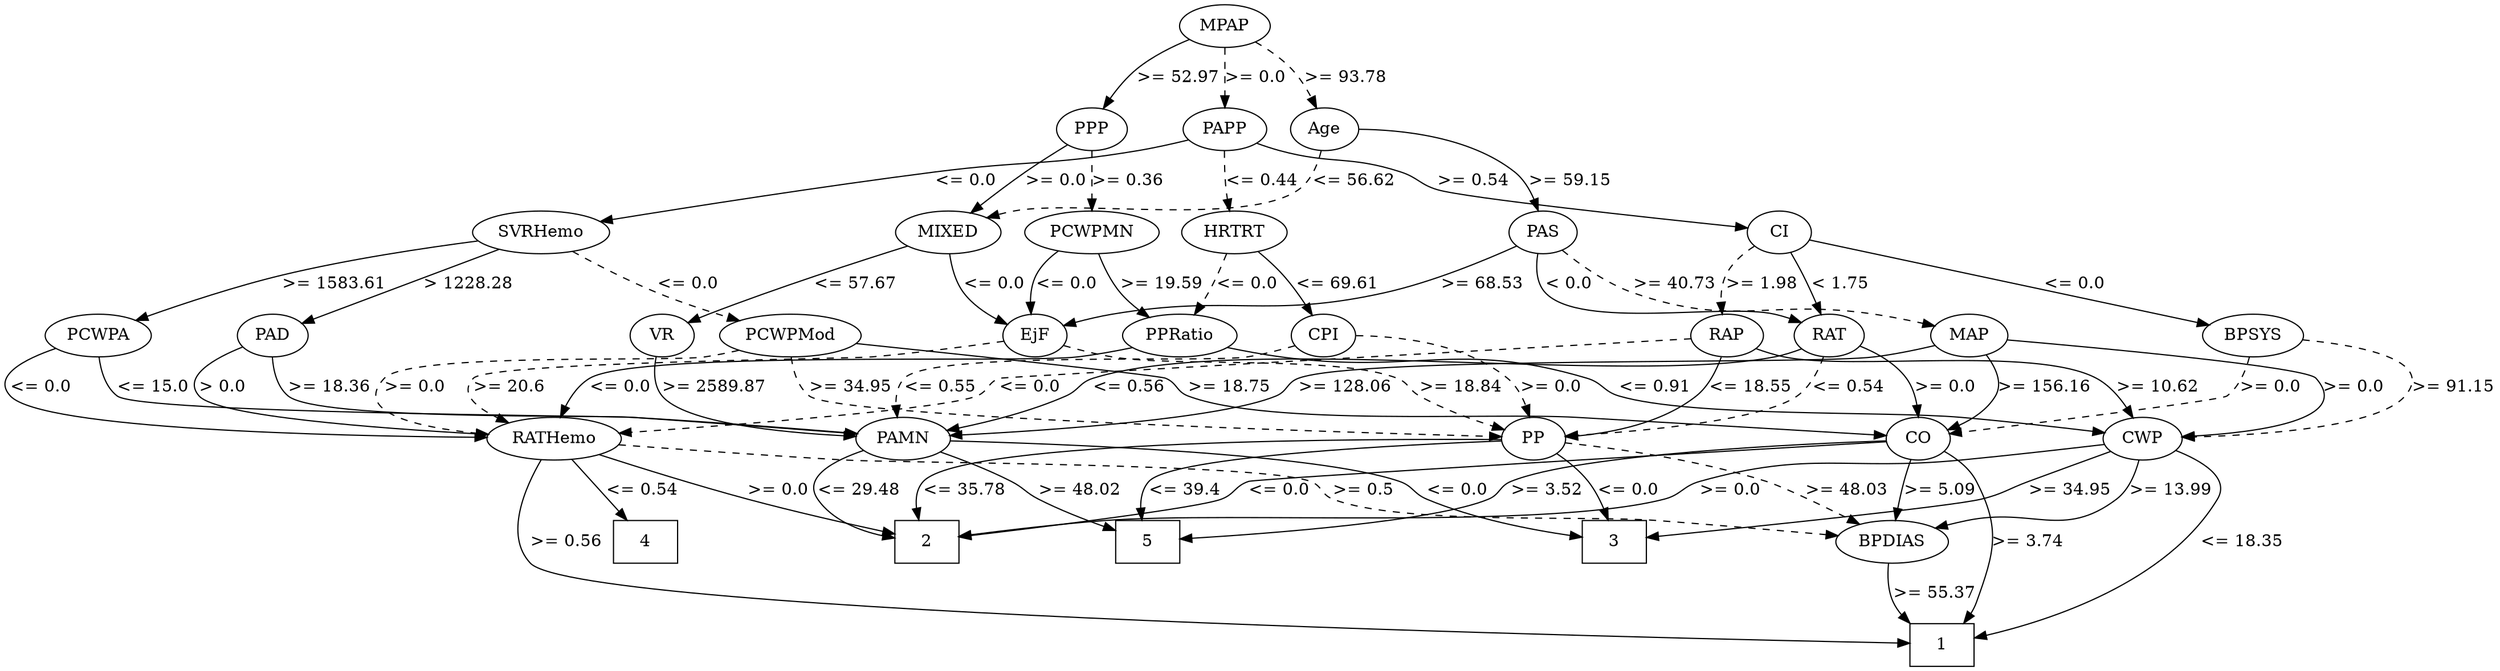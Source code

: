 strict digraph G {
	graph [bb="0,0,1686.5,558"];
	node [label="\N"];
	1	[height=0.5,
		pos="1313.5,18",
		shape=box,
		width=0.75];
	2	[height=0.5,
		pos="621.49,105",
		shape=box,
		width=0.75];
	3	[height=0.5,
		pos="1090.5,105",
		shape=box,
		width=0.75];
	4	[height=0.5,
		pos="446.49,105",
		shape=box,
		width=0.75];
	5	[height=0.5,
		pos="771.49,105",
		shape=box,
		width=0.75];
	RAP	[height=0.5,
		pos="1170.5,279",
		width=0.77778];
	CWP	[height=0.5,
		pos="1455.5,192",
		width=0.84854];
	RAP -> CWP	[label=">= 10.62",
		lp="1459.5,235.5",
		op=">=",
		param=10.62,
		pos="e,1447.7,209.47 1191.9,267.18 1197.5,264.77 1203.6,262.49 1209.5,261 1254.5,249.58 1376.9,265.39 1417.5,243 1427.8,237.34 1436.1,\
227.6 1442.4,218.22",
		style=solid];
	RATHemo	[height=0.5,
		pos="358.49,192",
		width=1.375];
	RAP -> RATHemo	[label="<= 0.0",
		lp="697.49,235.5",
		op="<=",
		param=0.0,
		pos="e,406.09,197.1 1142.6,275.96 1098.6,272.75 1010.4,266.33 935.49,261 878.39,256.93 731.89,263.66 678.49,243 668.46,239.12 669.44,\
232.11 659.49,228 637.58,218.94 497.24,205.28 416.15,198",
		style=dashed];
	PP	[height=0.5,
		pos="1041.5,192",
		width=0.75];
	RAP -> PP	[label="<= 18.55",
		lp="1184.5,235.5",
		op="<=",
		param=18.55,
		pos="e,1068.3,195.62 1166.8,261.05 1163.7,250.23 1158.1,236.66 1148.5,228 1129.2,210.47 1100.9,201.71 1078.2,197.33",
		style=solid];
	CWP -> 1	[label="<= 18.35",
		lp="1513.5,105",
		op="<=",
		param=18.35,
		pos="e,1340.8,27.396 1477.8,179.54 1492.8,170.15 1508.6,155.99 1500.5,141 1468.7,82.376 1395.2,47.456 1350.4,30.852",
		style=solid];
	CWP -> 2	[label=">= 0.0",
		lp="1167.5,148.5",
		op=">=",
		param=0.0,
		pos="e,648.58,110.83 1426.2,186.43 1402.1,182.77 1367.2,177.66 1336.5,174 1253.1,164.06 1229.3,178.64 1148.5,156 1133.8,151.87 1132.3,\
144.77 1117.5,141 1035.1,120.07 820.07,131.28 735.49,123 709.71,120.48 680.84,116.16 658.6,112.5",
		style=solid];
	CWP -> 3	[label=">= 34.95",
		lp="1399.5,148.5",
		op=">=",
		param=34.95,
		pos="e,1117.7,109.69 1432,180.39 1402.8,167.31 1354.4,146.19 1335.5,141 1325.6,138.28 1193.7,120.09 1127.7,111.06",
		style=solid];
	BPDIAS	[height=0.5,
		pos="1269.5,105",
		width=1.1735];
	CWP -> BPDIAS	[label=">= 13.99",
		lp="1470.5,148.5",
		op=">=",
		param=13.99,
		pos="e,1301.9,116.61 1452.4,174.04 1449.4,162.93 1443.8,149.03 1433.5,141 1395.1,111.14 1372.9,134.09 1325.5,123 1321,121.96 1316.4,120.75 \
1311.8,119.48",
		style=solid];
	RATHemo -> 1	[label=">= 0.56",
		lp="387.99,105",
		op=">=",
		param=0.56,
		pos="e,1286.3,18.876 353.63,173.89 348.2,150.73 342.9,109.7 365.49,87 430.75,21.461 1108.8,18.562 1276.2,18.853",
		style=solid];
	RATHemo -> 2	[label=">= 0.0",
		lp="522.49,148.5",
		op=">=",
		param=0.0,
		pos="e,594.21,113.73 392.34,178.86 421.64,168.46 465.2,153.27 503.49,141 530.44,132.36 561.08,123.3 584.38,116.56",
		style=solid];
	RATHemo -> 4	[label="<= 0.54",
		lp="430.99,148.5",
		op="<=",
		param=0.54,
		pos="e,428.81,123.08 375.05,175.01 388.11,162.4 406.53,144.6 421.4,130.23",
		style=solid];
	RATHemo -> BPDIAS	[label=">= 0.5",
		lp="916.49,148.5",
		op=">=",
		param=0.5,
		pos="e,1229.8,111.15 406.2,186.8 448.55,183.15 512.11,177.85 567.49,174 636.55,169.19 813.78,180.58 878.49,156 888.55,152.18 887.48,144.92 \
897.49,141 945.02,122.38 1075.7,128.01 1126.5,123 1157.5,119.94 1192.2,115.83 1219.6,112.42",
		style=dashed];
	PP -> 2	[label="<= 35.78",
		lp="644.49,148.5",
		op="<=",
		param=35.78,
		pos="e,614.72,123.4 1014.5,190.84 925.45,190.02 645.32,185.14 618.49,156 612.94,149.97 611.89,141.61 612.77,133.45",
		style=solid];
	PP -> 3	[label="<= 0.0",
		lp="1094.5,148.5",
		op="<=",
		param=0.0,
		pos="e,1084.1,123.17 1054.4,175.89 1059.2,169.93 1064.4,162.86 1068.5,156 1072.9,148.66 1076.9,140.3 1080.2,132.55",
		style=solid];
	PP -> 5	[label="<= 39.4",
		lp="794.99,148.5",
		op="<=",
		param=39.4,
		pos="e,766.67,123.34 1014.4,191.72 952.63,192.73 804.16,191.33 772.49,156 767.03,149.91 765.46,141.53 765.65,133.37",
		style=solid];
	PP -> BPDIAS	[label=">= 48.03",
		lp="1243.5,148.5",
		op=">=",
		param=48.03,
		pos="e,1249.7,121.14 1067.9,187.52 1098.3,182.9 1149.5,173.23 1190.5,156 1208.3,148.51 1226.7,137.15 1241.2,127.15",
		style=dashed];
	PAS	[height=0.5,
		pos="1046.5,366",
		width=0.75];
	MAP	[height=0.5,
		pos="1348.5,279",
		width=0.84854];
	PAS -> MAP	[label=">= 40.73",
		lp="1141.5,322.5",
		op=">=",
		param=40.73,
		pos="e,1321.7,287.84 1061.3,350.71 1074.4,338.97 1094.6,323.02 1115.5,315 1185.2,288.2 1209,310.35 1282.5,297 1292.1,295.26 1302.3,292.88 \
1311.8,290.46",
		style=dashed];
	RAT	[height=0.5,
		pos="1245.5,279",
		width=0.76389];
	PAS -> RAT	[label="< 0.0",
		lp="1065.5,322.5",
		op="<",
		param=0.0,
		pos="e,1224.6,290.71 1042.9,347.95 1041.7,337.1 1042.3,323.52 1050.5,315 1074.9,289.75 1173.6,306.28 1207.5,297 1210.1,296.29 1212.7,\
295.43 1215.3,294.47",
		style=solid];
	EjF	[height=0.5,
		pos="702.49,279",
		width=0.75];
	PAS -> EjF	[label=">= 68.53",
		lp="1005.5,322.5",
		op=">=",
		param=68.53,
		pos="e,725.08,288.92 1027,353.26 1006.3,341.44 972.28,323.73 940.49,315 859.56,292.76 834.56,314.63 752.49,297 746.64,295.74 740.51,294.02 \
734.64,292.15",
		style=solid];
	MAP -> CWP	[label=">= 0.0",
		lp="1593.5,235.5",
		op=">=",
		param=0.0,
		pos="e,1485.7,195.7 1378.2,274.33 1437.1,266.91 1563.3,250.24 1569.5,243 1593,215.52 1537.1,202.61 1495.6,196.96",
		style=solid];
	PAMN	[height=0.5,
		pos="613.49,192",
		width=1.0139];
	MAP -> PAMN	[label=">= 128.06",
		lp="911.49,235.5",
		op=">=",
		param=128.06,
		pos="e,650.27,192.24 1322.1,269.86 1310.1,266.52 1295.7,262.98 1282.5,261 1194.5,247.83 965.87,274.06 882.49,243 872.41,239.24 873.39,\
232.23 863.49,228 796.94,199.57 712.23,193.26 660.48,192.35",
		style=solid];
	CO	[height=0.5,
		pos="1300.5,192",
		width=0.75];
	MAP -> CO	[label=">= 156.16",
		lp="1384.5,235.5",
		op=">=",
		param=156.16,
		pos="e,1323.2,202.1 1354.2,261.31 1356.7,251.12 1357.9,238.15 1352.5,228 1347.9,219.39 1340.2,212.52 1332,207.23",
		style=solid];
	RAT -> PP	[label="<= 0.54",
		lp="1251,235.5",
		op="<=",
		param=0.54,
		pos="e,1068.6,192.1 1239.2,261.05 1234.2,249.95 1226.1,236.05 1214.5,228 1174.2,199.97 1116.6,193.32 1079.1,192.26",
		style=dashed];
	RAT -> PAMN	[label="<= 0.56",
		lp="765.99,235.5",
		op="<=",
		param=0.56,
		pos="e,645.24,201.02 1224.7,266.99 1219.2,264.58 1213.3,262.35 1207.5,261 1107,237.5 841.82,274.32 743.49,243 731.87,239.3 731.5,233.28 \
720.49,228 699.69,218.03 675.32,209.81 655.09,203.85",
		style=solid];
	RAT -> CO	[label=">= 0.0",
		lp="1315.5,235.5",
		op=">=",
		param=0.0,
		pos="e,1300.4,210.31 1266.3,266.95 1275.4,261.05 1285.4,252.93 1291.5,243 1295.6,236.28 1297.9,228.15 1299.2,220.43",
		style=solid];
	EjF -> RATHemo	[label=">= 20.6",
		lp="344.99,235.5",
		op=">=",
		param=20.6,
		pos="e,336.16,208.21 676.96,272.85 657.03,269.01 628.61,263.95 603.49,261 572.42,257.35 343.9,265.82 322.49,243 314.53,234.5 319.85,224.19 \
328.6,215.14",
		style=dashed];
	EjF -> PP	[label=">= 18.84",
		lp="989.49,235.5",
		op=">=",
		param=18.84,
		pos="e,1018.6,201.55 725.08,269.07 733.55,266.05 743.35,262.96 752.49,261 836.31,243.08 864.93,274.86 944.49,243 954.48,239 954.29,233.58 \
963.49,228 977.83,219.31 994.7,211.47 1009.1,205.43",
		style=dashed];
	PAD	[height=0.5,
		pos="185.49,279",
		width=0.79437];
	PAD -> RATHemo	[label="> 0.0",
		lp="148.49,235.5",
		op=">",
		param=0.0,
		pos="e,309.12,193.48 162.44,268.05 143.16,258.36 120.7,242.93 133.49,228 154.43,203.56 239.76,196.05 299.1,193.82",
		style=solid];
	PAD -> PAMN	[label=">= 18.36",
		lp="226.49,235.5",
		op=">=",
		param=18.36,
		pos="e,577.91,196.1 185.93,260.94 187.18,249.79 190.78,235.88 200.49,228 219.2,212.83 392.5,212.04 416.49,210 468.3,205.61 527.77,200.46 \
567.69,196.99",
		style=solid];
	PAMN -> 2	[label="<= 29.48",
		lp="573.49,148.5",
		op="<=",
		param=29.48,
		pos="e,594.41,111.2 582.99,181.75 560.6,173.25 535.96,159.22 547.49,141 555.83,127.83 570.61,119.52 584.78,114.32",
		style=solid];
	PAMN -> 3	[label="<= 0.0",
		lp="981.49,148.5",
		op="<=",
		param=0.0,
		pos="e,1063.4,110.85 649.6,189.25 722.94,185.35 886.82,174.78 939.49,156 950.99,151.9 951.36,146 962.49,141 991.9,127.78 1027.4,118.56 \
1053.5,112.91",
		style=solid];
	PAMN -> 5	[label=">= 48.02",
		lp="723.49,148.5",
		op=">=",
		param=48.02,
		pos="e,744.33,117.77 636.85,178.01 648.29,171.55 662.21,163.52 674.49,156 684.9,149.63 686.84,146.96 697.49,141 709.44,134.32 722.86,\
127.72 734.96,122.08",
		style=solid];
	BPDIAS -> 1	[label=">= 55.37",
		lp="1307.5,61.5",
		op=">=",
		param=55.37,
		pos="e,1294.6,36.168 1271.5,86.569 1273.1,76.592 1276.1,64.092 1281.5,54 1283.4,50.5 1285.6,47.08 1288.1,43.832",
		style=solid];
	PCWPMod	[height=0.5,
		pos="542.49,279",
		width=1.4444];
	PCWPMod -> RATHemo	[label=">= 0.0",
		lp="280.49,235.5",
		op=">=",
		param=0.0,
		pos="e,314.48,200.42 505.01,266.35 497.29,264.29 489.18,262.37 481.49,261 457.35,256.69 278.11,261.04 261.49,243 243.77,223.77 273.37,\
210.74 304.41,202.81",
		style=dashed];
	PCWPMod -> PP	[label=">= 34.95",
		lp="578.49,235.5",
		op=">=",
		param=34.95,
		pos="e,1014.6,194.03 541.07,260.59 541.2,249.57 543.46,235.96 552.49,228 569.41,213.09 893.4,198.88 1004.5,194.43",
		style=dashed];
	PCWPMod -> CO	[label=">= 18.75",
		lp="833.49,235.5",
		op=">=",
		param=18.75,
		pos="e,1273.7,195.12 589.96,271.4 660.81,261.53 786.22,243.97 788.49,243 798.38,238.76 797.45,231.86 807.49,228 863.61,206.4 1017.5,214.29 \
1077.5,210 1143.1,205.31 1219.5,199.38 1263.7,195.91",
		style=solid];
	CO -> 1	[label=">= 3.74",
		lp="1366,105",
		op=">=",
		param=3.74,
		pos="e,1325.6,36.026 1317.5,177.84 1323.8,171.92 1330.2,164.38 1333.5,156 1350.2,113.87 1345.1,97.815 1333.5,54 1332.7,50.986 1331.6,\
47.96 1330.2,45.019",
		style=solid];
	CO -> 2	[label="<= 0.0",
		lp="859.49,148.5",
		op="<=",
		param=0.0,
		pos="e,648.84,110.26 1273.7,188.96 1231.9,185.76 1148.3,179.39 1077.5,174 1024.8,169.99 890.52,172.96 840.49,156 828.94,152.08 828.84,\
145.5 817.49,141 803,135.25 711.53,120.22 658.83,111.84",
		style=solid];
	CO -> 5	[label=">= 3.52",
		lp="1042,148.5",
		op=">=",
		param=3.52,
		pos="e,798.82,105.74 1273.5,189.49 1212.3,185.77 1065.1,175.06 1019.5,156 1009.6,151.85 1010.4,145.29 1000.5,141 937.19,113.49 855.84,\
107.13 809.09,105.93",
		style=solid];
	CO -> BPDIAS	[label=">= 5.09",
		lp="1309,148.5",
		op=">=",
		param=5.09,
		pos="e,1275.7,123.05 1294.4,174.21 1290.1,162.41 1284.2,146.38 1279.3,132.82",
		style=solid];
	PCWPA	[height=0.5,
		pos="64.494,279",
		width=1.1555];
	PCWPA -> RATHemo	[label="<= 0.0",
		lp="23.494,235.5",
		op="<=",
		param=0.0,
		pos="e,309.08,194.28 33.846,266.56 12.882,257.07 -8.8886,242.77 4.4944,228 23.848,206.64 203.25,197.82 298.97,194.61",
		style=solid];
	PCWPA -> PAMN	[label="<= 15.0",
		lp="103.99,235.5",
		op="<=",
		param=15.0,
		pos="e,577.93,196.42 65.572,260.79 67.257,249.57 71.409,235.64 81.494,228 111.21,205.49 379.31,212.6 416.49,210 468.36,206.37 527.82,\
201.08 567.72,197.37",
		style=solid];
	PCWPMN	[height=0.5,
		pos="750.49,366",
		width=1.3902];
	PCWPMN -> EjF	[label="<= 0.0",
		lp="722.49,322.5",
		op="<=",
		param=0.0,
		pos="e,699.23,297.12 723.11,350.91 715.37,345.48 707.87,338.5 703.49,330 699.94,323.1 698.75,314.92 698.7,307.2",
		style=solid];
	PPRatio	[height=0.5,
		pos="801.49,279",
		width=1.1013];
	PCWPMN -> PPRatio	[label=">= 19.59",
		lp="790.49,322.5",
		op=">=",
		param=19.59,
		pos="e,782.11,294.72 752.93,347.88 754.92,337.77 758.44,325.03 764.49,315 767.28,310.39 770.83,305.99 774.64,301.96",
		style=solid];
	PPRatio -> CWP	[label="<= 0.91",
		lp="1122,235.5",
		op="<=",
		param=0.91,
		pos="e,1426.2,197.73 833.42,268.06 843.01,265.39 853.61,262.77 863.49,261 954.84,244.66 982.55,269.45 1071.5,243 1085,238.98 1085.9,231.95 \
1099.5,228 1200.9,198.42 1231.5,221.48 1336.5,210 1363.1,207.09 1393,202.83 1416.1,199.3",
		style=solid];
	PPRatio -> RATHemo	[label="<= 0.0",
		lp="421.49,235.5",
		op="<=",
		param=0.0,
		pos="e,368.44,210.15 769.73,268.03 759.82,265.3 748.79,262.65 738.49,261 664.66,249.19 469.78,275.61 402.49,243 391.23,237.54 381.62,\
227.75 374.28,218.28",
		style=solid];
	CI	[height=0.5,
		pos="1211.5,366",
		width=0.75];
	CI -> RAP	[label=">= 1.98",
		lp="1199,322.5",
		op=">=",
		param=1.98,
		pos="e,1169.8,297.45 1194,351.8 1187.4,345.88 1180.6,338.35 1176.5,330 1173.2,323.16 1171.4,315.19 1170.5,307.66",
		style=dashed];
	CI -> RAT	[label="< 1.75",
		lp="1249,322.5",
		op="<",
		param=1.75,
		pos="e,1238.8,296.76 1218.2,348.21 1223,336.22 1229.6,319.85 1235,306.16",
		style=solid];
	BPSYS	[height=0.5,
		pos="1530.5,279",
		width=1.0471];
	CI -> BPSYS	[label="<= 0.0",
		lp="1408.5,322.5",
		op="<=",
		param=0.0,
		pos="e,1498.1,288.64 1236.3,358.4 1290.6,343.93 1420.6,309.27 1488.2,291.28",
		style=solid];
	BPSYS -> CWP	[label=">= 91.15",
		lp="1660.5,235.5",
		op=">=",
		param=91.15,
		pos="e,1486.1,194.59 1566.1,273.1 1602.5,266.63 1651,252.99 1630.5,228 1613.8,207.67 1542.4,198.92 1496.1,195.32",
		style=dashed];
	BPSYS -> CO	[label=">= 0.0",
		lp="1538.5,235.5",
		op=">=",
		param=0.0,
		pos="e,1326.6,196.72 1527.4,261.05 1524.4,249.94 1518.8,236.04 1508.5,228 1501.8,222.76 1394.6,206.59 1336.8,198.19",
		style=dashed];
	SVRHemo	[height=0.5,
		pos="270.49,366",
		width=1.3902];
	SVRHemo -> PAD	[label="> 1228.28",
		lp="261.99,322.5",
		op=">",
		param=1228.28,
		pos="e,200.13,294.64 254.11,348.61 240.8,335.3 221.91,316.41 207.32,301.82",
		style=solid];
	SVRHemo -> PCWPMod	[label="<= 0.0",
		lp="442.49,322.5",
		op="<=",
		param=0.0,
		pos="e,505,291.72 306.9,353.62 355.55,338.42 441.84,311.45 495.4,294.72",
		style=dashed];
	SVRHemo -> PCWPA	[label=">= 1583.61",
		lp="186.99,322.5",
		op=">=",
		param=1583.61,
		pos="e,87.119,294.36 230.29,355.15 207.61,349.03 179,340.36 154.49,330 134.35,321.48 112.91,309.69 96.005,299.69",
		style=solid];
	MIXED	[height=0.5,
		pos="641.49,366",
		width=1.125];
	MIXED -> EjF	[label="<= 0.0",
		lp="675.49,322.5",
		op="<=",
		param=0.0,
		pos="e,682.22,291.37 643.94,347.62 646.02,337.43 649.78,324.68 656.49,315 661.16,308.27 667.52,302.28 674.02,297.23",
		style=solid];
	VR	[height=0.5,
		pos="445.49,279",
		width=0.75];
	MIXED -> VR	[label="<= 57.67",
		lp="582.49,322.5",
		op="<=",
		param=57.67,
		pos="e,466.75,290.21 612.73,353.18 580.59,339.87 527.07,317.44 481.49,297 479.7,296.19 477.85,295.36 476,294.51",
		style=solid];
	VR -> PAMN	[label=">= 2589.87",
		lp="483.99,235.5",
		op=">=",
		param=2589.87,
		pos="e,577.63,195.96 442.91,260.66 442.33,249.95 443.61,236.66 451.49,228 466.84,211.15 525.24,201.75 567.53,197.03",
		style=solid];
	HRTRT	[height=0.5,
		pos="858.49,366",
		width=1.1013];
	HRTRT -> PPRatio	[label="<= 0.0",
		lp="851.49,322.5",
		op="<=",
		param=0.0,
		pos="e,812.45,296.34 847.5,348.61 839.15,336.15 827.51,318.79 818.03,304.65",
		style=dashed];
	CPI	[height=0.5,
		pos="899.49,279",
		width=0.75];
	HRTRT -> CPI	[label="<= 69.61",
		lp="910.49,322.5",
		op="<=",
		param=69.61,
		pos="e,892.5,296.83 867.86,348.41 871.03,342.64 874.51,336.08 877.49,330 881.25,322.34 885.09,313.88 888.48,306.14",
		style=solid];
	CPI -> PP	[label=">= 0.0",
		lp="1048.5,235.5",
		op=">=",
		param=0.0,
		pos="e,1037.9,210.05 926.45,276.59 953.04,273.84 993.39,265.9 1019.5,243 1026.5,236.89 1031.3,228.15 1034.7,219.69",
		style=dashed];
	CPI -> PAMN	[label="<= 0.55",
		lp="636.99,235.5",
		op="<=",
		param=0.55,
		pos="e,608.6,210 876.9,268.8 868.72,265.83 859.31,262.83 850.49,261 824.75,255.65 632.56,262.11 614.49,243 608.79,236.97 607.21,228.46 \
607.46,220.18",
		style=dashed];
	MPAP	[height=0.5,
		pos="828.49,540",
		width=0.97491];
	PPP	[height=0.5,
		pos="750.49,453",
		width=0.75];
	MPAP -> PPP	[label=">= 52.97",
		lp="798.49,496.5",
		op=">=",
		param=52.97,
		pos="e,755.21,471.17 803.25,527.45 792.67,521.62 780.9,513.71 772.49,504 766.67,497.27 762.16,488.76 758.78,480.67",
		style=solid];
	PAPP	[height=0.5,
		pos="828.49,453",
		width=0.88889];
	MPAP -> PAPP	[label=">= 0.0",
		lp="847.49,496.5",
		op=">=",
		param=0.0,
		pos="e,828.49,471.18 828.49,521.8 828.49,510.16 828.49,494.55 828.49,481.24",
		style=dashed];
	Age	[height=0.5,
		pos="905.49,453",
		width=0.75];
	MPAP -> Age	[label=">= 93.78",
		lp="907.49,496.5",
		op=">=",
		param=93.78,
		pos="e,895.77,470.12 847.84,524.66 855.31,518.68 863.69,511.41 870.49,504 877.63,496.24 884.5,486.97 890.24,478.52",
		style=dashed];
	PPP -> PCWPMN	[label=">= 0.36",
		lp="772.99,409.5",
		op=">=",
		param=0.36,
		pos="e,750.49,384.18 750.49,434.8 750.49,423.16 750.49,407.55 750.49,394.24",
		style=dashed];
	PPP -> MIXED	[label=">= 0.0",
		lp="721.49,409.5",
		op=">=",
		param=0.0,
		pos="e,660.61,381.9 733.46,438.72 716.1,425.18 688.89,403.96 668.57,388.11",
		style=solid];
	PAPP -> CI	[label=">= 0.54",
		lp="997.99,409.5",
		op=">=",
		param=0.54,
		pos="e,1184.9,370.37 852.96,441.05 858.34,438.87 864.06,436.72 869.49,435 904.23,423.98 915.55,430.26 949.49,417 961.92,412.15 962.9,\
406.39 975.49,402 993.94,395.57 1113.3,379.62 1174.9,371.67",
		style=solid];
	PAPP -> SVRHemo	[label="<= 0.0",
		lp="666.49,409.5",
		op="<=",
		param=0.0,
		pos="e,316.63,373.16 804.42,441.03 798.65,438.74 792.43,436.56 786.49,435 726.24,419.18 709.26,425.1 647.49,417 533.54,402.07 400.26,\
384.32 326.61,374.5",
		style=solid];
	PAPP -> HRTRT	[label="<= 0.44",
		lp="858.99,409.5",
		op="<=",
		param=0.44,
		pos="e,846.3,383.37 829.52,434.9 830.53,425.03 832.53,412.53 836.49,402 837.75,398.67 839.34,395.33 841.09,392.09",
		style=dashed];
	Age -> PAS	[label=">= 59.15",
		lp="1060.5,409.5",
		op=">=",
		param=59.15,
		pos="e,1042.9,384.05 932.73,450.47 959.1,447.63 998.78,439.61 1024.5,417 1031.5,410.88 1036.3,402.14 1039.6,393.68",
		style=solid];
	Age -> MIXED	[label="<= 56.62",
		lp="919.49,409.5",
		op="<=",
		param=56.62,
		pos="e,671.05,378.32 901.85,434.77 898.52,423.54 892.39,409.6 881.49,402 846.7,377.74 732.96,392.89 691.49,384 688.03,383.26 684.47,382.35 \
680.92,381.35",
		style=dashed];
}
